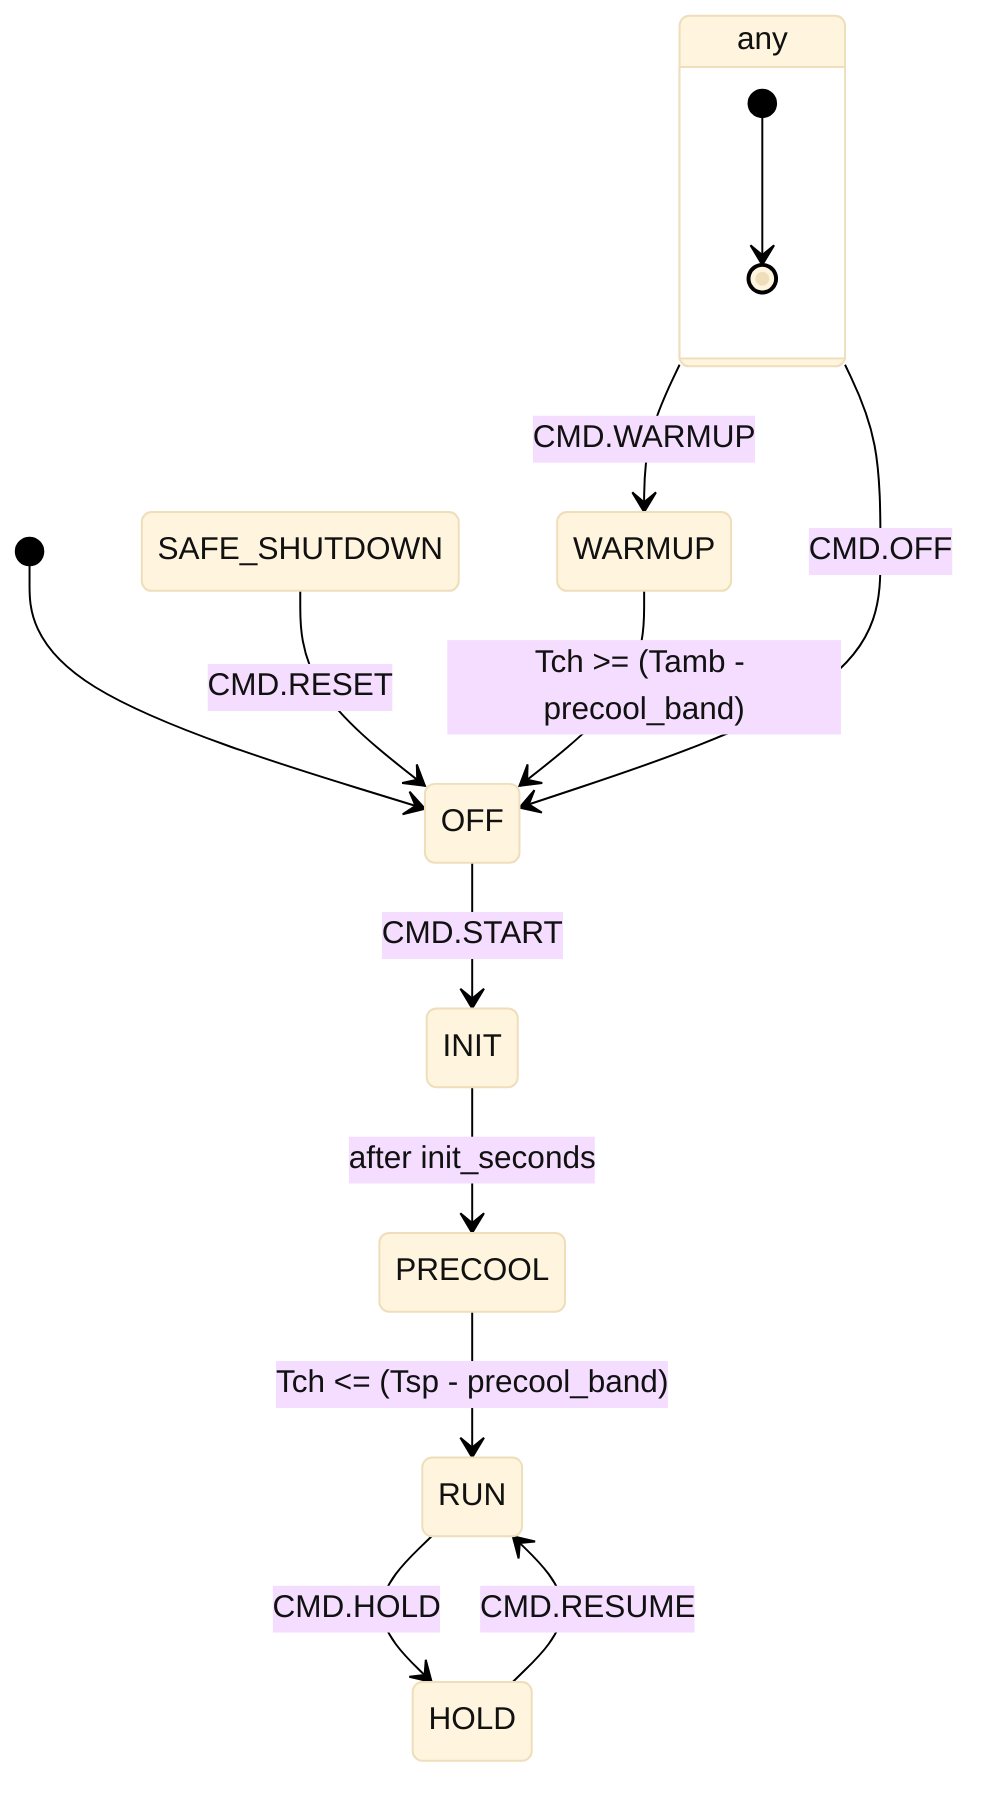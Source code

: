 %%{init: {"theme":"base","themeVariables":{
"background":"#ffffff",
"primaryTextColor":"#111111"
}}}%%

%% Operating state machine (Simulator)
stateDiagram-v2
  [*] --> OFF
  OFF --> INIT: CMD.START
  INIT --> PRECOOL: after init_seconds
  PRECOOL --> RUN: Tch <= (Tsp - precool_band)
  RUN --> HOLD: CMD.HOLD
  HOLD --> RUN: CMD.RESUME
  any --> WARMUP: CMD.WARMUP
  any --> OFF: CMD.OFF
  SAFE_SHUTDOWN --> OFF: CMD.RESET
  WARMUP --> OFF: Tch >= (Tamb - precool_band)

  state any {
    [*] --> [*]
  }